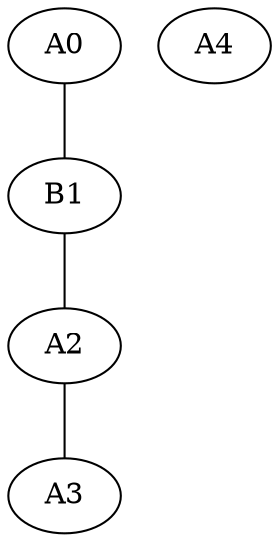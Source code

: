 graph G {

  0 -- 1 -- 2 -- 3

  0 [label=A0, family=0, hold=1.0, drugs=10, capital=t];
  1 [label=B1, family=1, hold=0.5, capital=t];
  2 [label=A2, family=0, hold=1.0, drugs=10];
  3 [label=A3, family=0, hold=0.5];
  4 [label=A4, family=0, hold=0.75];
}
